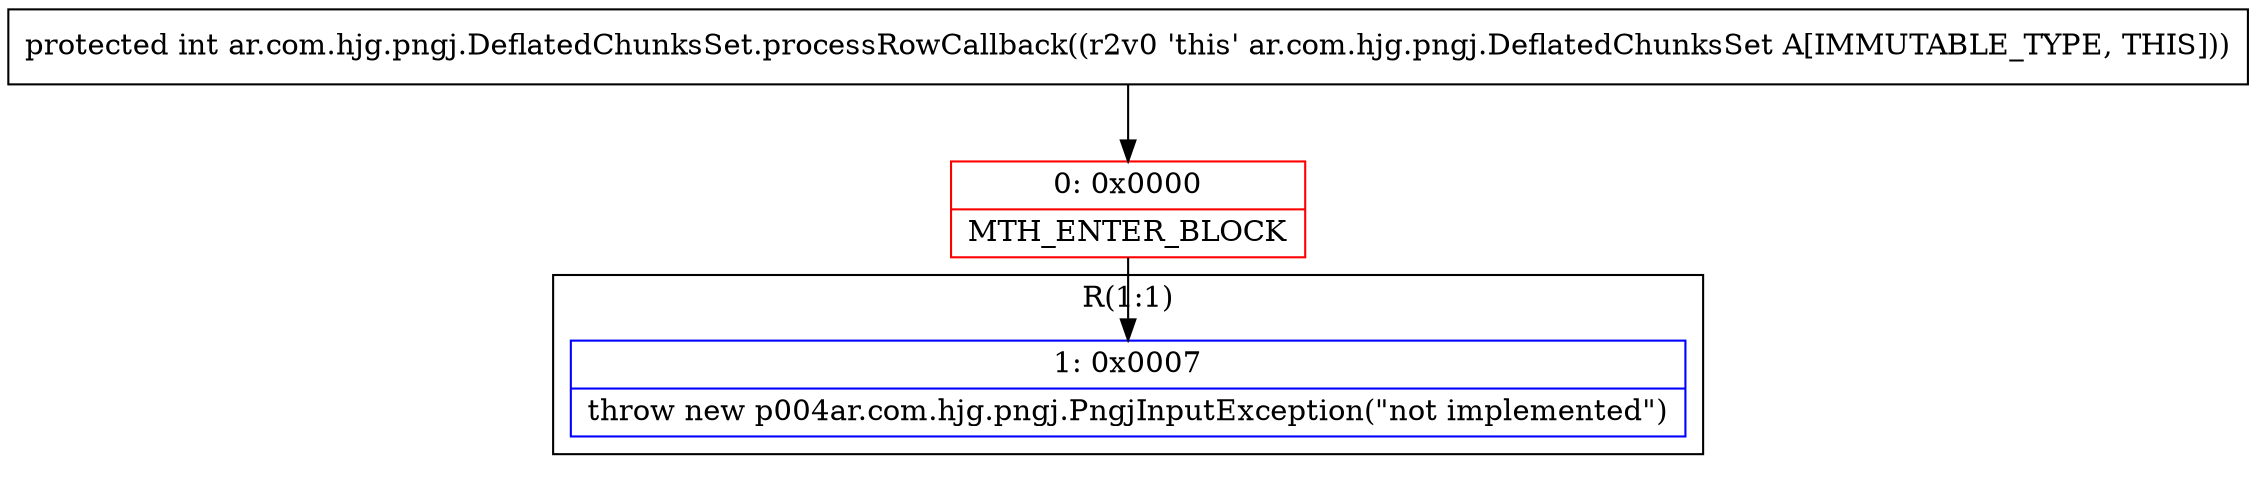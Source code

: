 digraph "CFG forar.com.hjg.pngj.DeflatedChunksSet.processRowCallback()I" {
subgraph cluster_Region_107011887 {
label = "R(1:1)";
node [shape=record,color=blue];
Node_1 [shape=record,label="{1\:\ 0x0007|throw new p004ar.com.hjg.pngj.PngjInputException(\"not implemented\")\l}"];
}
Node_0 [shape=record,color=red,label="{0\:\ 0x0000|MTH_ENTER_BLOCK\l}"];
MethodNode[shape=record,label="{protected int ar.com.hjg.pngj.DeflatedChunksSet.processRowCallback((r2v0 'this' ar.com.hjg.pngj.DeflatedChunksSet A[IMMUTABLE_TYPE, THIS])) }"];
MethodNode -> Node_0;
Node_0 -> Node_1;
}

